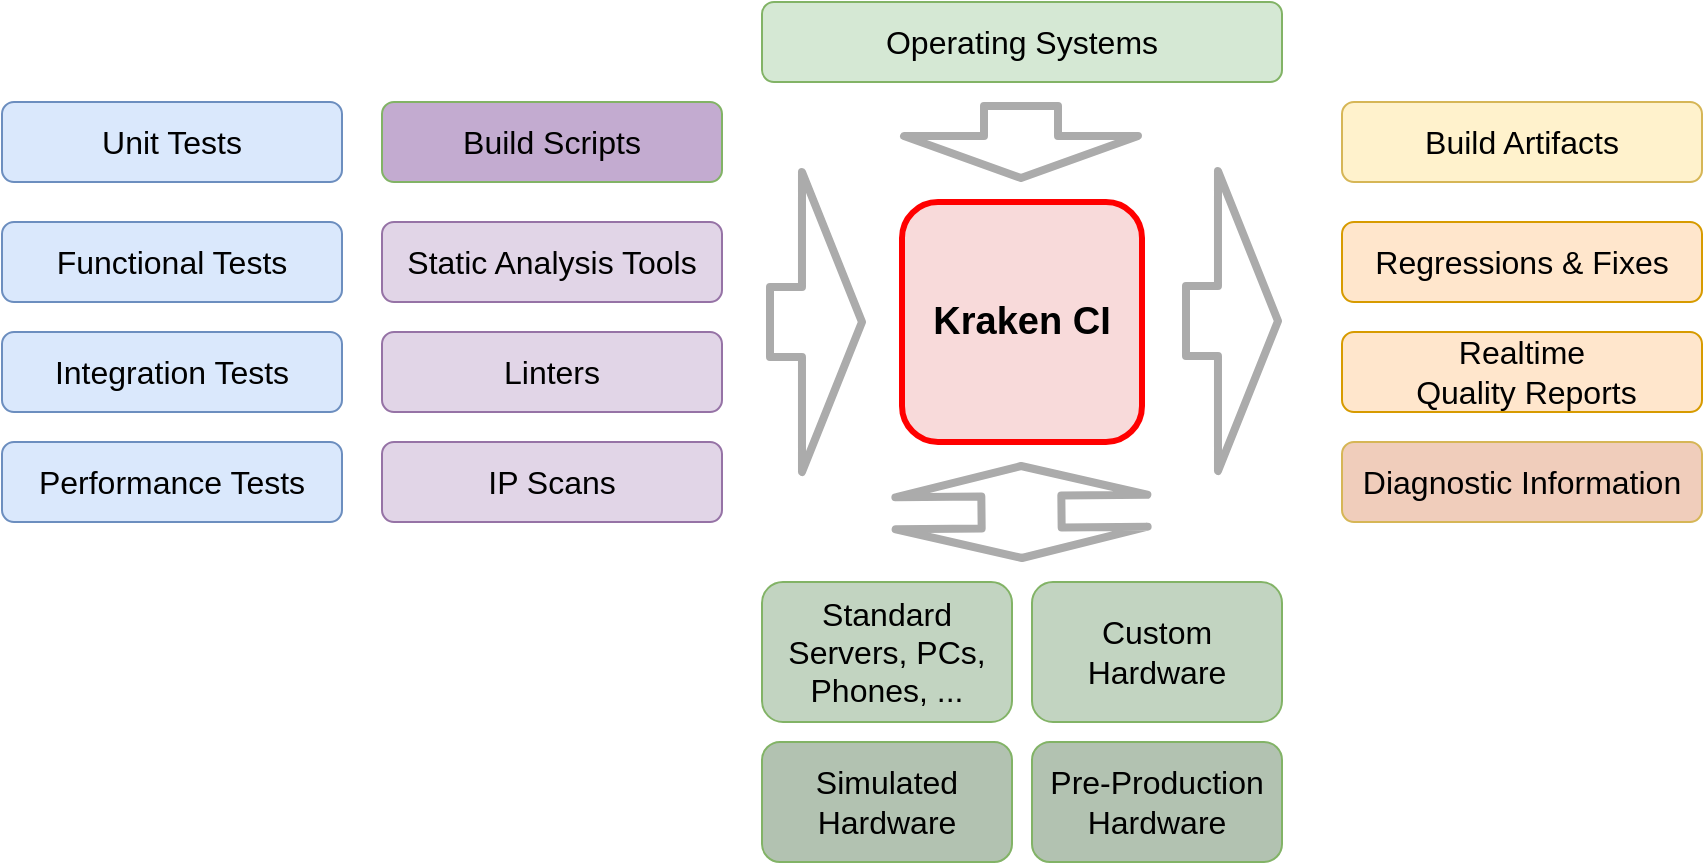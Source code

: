 <mxfile version="13.6.2" type="google"><diagram id="C5RBs43oDa-KdzZeNtuy" name="Page-1"><mxGraphModel dx="1426" dy="666" grid="1" gridSize="10" guides="1" tooltips="1" connect="1" arrows="1" fold="1" page="1" pageScale="1" pageWidth="827" pageHeight="1169" math="0" shadow="0"><root><mxCell id="WIyWlLk6GJQsqaUBKTNV-0"/><mxCell id="WIyWlLk6GJQsqaUBKTNV-1" parent="WIyWlLk6GJQsqaUBKTNV-0"/><mxCell id="WIyWlLk6GJQsqaUBKTNV-3" value="Unit Tests" style="rounded=1;whiteSpace=wrap;html=1;fontSize=16;glass=0;strokeWidth=1;shadow=0;fillColor=#dae8fc;strokeColor=#6c8ebf;" parent="WIyWlLk6GJQsqaUBKTNV-1" vertex="1"><mxGeometry x="30" y="220" width="170" height="40" as="geometry"/></mxCell><mxCell id="35dpy54GLkgzfuLm6TMl-0" value="Functional Tests" style="rounded=1;whiteSpace=wrap;html=1;fontSize=16;glass=0;strokeWidth=1;shadow=0;fillColor=#dae8fc;strokeColor=#6c8ebf;" parent="WIyWlLk6GJQsqaUBKTNV-1" vertex="1"><mxGeometry x="30" y="280" width="170" height="40" as="geometry"/></mxCell><mxCell id="35dpy54GLkgzfuLm6TMl-1" value="Integration Tests" style="rounded=1;whiteSpace=wrap;html=1;fontSize=16;glass=0;strokeWidth=1;shadow=0;fillColor=#dae8fc;strokeColor=#6c8ebf;" parent="WIyWlLk6GJQsqaUBKTNV-1" vertex="1"><mxGeometry x="30" y="335" width="170" height="40" as="geometry"/></mxCell><mxCell id="35dpy54GLkgzfuLm6TMl-2" value="Performance Tests" style="rounded=1;whiteSpace=wrap;html=1;fontSize=16;glass=0;strokeWidth=1;shadow=0;fillColor=#dae8fc;strokeColor=#6c8ebf;" parent="WIyWlLk6GJQsqaUBKTNV-1" vertex="1"><mxGeometry x="30" y="390" width="170" height="40" as="geometry"/></mxCell><mxCell id="35dpy54GLkgzfuLm6TMl-3" value="Build Scripts" style="rounded=1;whiteSpace=wrap;html=1;fontSize=16;glass=0;strokeWidth=1;shadow=0;strokeColor=#82b366;fillColor=#C3ABD0;" parent="WIyWlLk6GJQsqaUBKTNV-1" vertex="1"><mxGeometry x="220" y="220" width="170" height="40" as="geometry"/></mxCell><mxCell id="35dpy54GLkgzfuLm6TMl-4" value="Static Analysis Tools" style="rounded=1;whiteSpace=wrap;html=1;fontSize=16;glass=0;strokeWidth=1;shadow=0;fillColor=#e1d5e7;strokeColor=#9673a6;" parent="WIyWlLk6GJQsqaUBKTNV-1" vertex="1"><mxGeometry x="220" y="280" width="170" height="40" as="geometry"/></mxCell><mxCell id="35dpy54GLkgzfuLm6TMl-5" value="Linters" style="rounded=1;whiteSpace=wrap;html=1;fontSize=16;glass=0;strokeWidth=1;shadow=0;fillColor=#e1d5e7;strokeColor=#9673a6;" parent="WIyWlLk6GJQsqaUBKTNV-1" vertex="1"><mxGeometry x="220" y="335" width="170" height="40" as="geometry"/></mxCell><mxCell id="35dpy54GLkgzfuLm6TMl-6" value="&lt;div&gt;Regressions&amp;nbsp;&lt;span&gt;&amp;amp; Fixes&lt;/span&gt;&lt;/div&gt;" style="rounded=1;whiteSpace=wrap;html=1;fontSize=16;glass=0;strokeWidth=1;shadow=0;fillColor=#ffe6cc;strokeColor=#d79b00;" parent="WIyWlLk6GJQsqaUBKTNV-1" vertex="1"><mxGeometry x="700" y="280" width="180" height="40" as="geometry"/></mxCell><mxCell id="35dpy54GLkgzfuLm6TMl-9" value="Kraken CI" style="rounded=1;whiteSpace=wrap;html=1;fontSize=19;strokeWidth=3;strokeColor=#FF0000;fillColor=#F8DADA;fontStyle=1" parent="WIyWlLk6GJQsqaUBKTNV-1" vertex="1"><mxGeometry x="480" y="270" width="120" height="120" as="geometry"/></mxCell><mxCell id="35dpy54GLkgzfuLm6TMl-10" value="IP Scans" style="rounded=1;whiteSpace=wrap;html=1;fontSize=16;glass=0;strokeWidth=1;shadow=0;fillColor=#e1d5e7;strokeColor=#9673a6;" parent="WIyWlLk6GJQsqaUBKTNV-1" vertex="1"><mxGeometry x="220" y="390" width="170" height="40" as="geometry"/></mxCell><mxCell id="35dpy54GLkgzfuLm6TMl-11" value="" style="shape=flexArrow;endArrow=classic;html=1;strokeColor=#ABABAB;strokeWidth=4;fontSize=16;endWidth=111;endSize=8.67;width=32;" parent="WIyWlLk6GJQsqaUBKTNV-1" edge="1"><mxGeometry width="50" height="50" relative="1" as="geometry"><mxPoint x="412" y="330" as="sourcePoint"/><mxPoint x="462" y="330" as="targetPoint"/></mxGeometry></mxCell><mxCell id="35dpy54GLkgzfuLm6TMl-12" value="" style="shape=flexArrow;endArrow=classic;html=1;strokeColor=#ABABAB;strokeWidth=4;fontSize=16;endWidth=111;endSize=8.67;width=32;" parent="WIyWlLk6GJQsqaUBKTNV-1" edge="1"><mxGeometry width="50" height="50" relative="1" as="geometry"><mxPoint x="620" y="329.5" as="sourcePoint"/><mxPoint x="670" y="329.5" as="targetPoint"/></mxGeometry></mxCell><mxCell id="35dpy54GLkgzfuLm6TMl-13" value="Build Artifacts" style="rounded=1;whiteSpace=wrap;html=1;fontSize=16;glass=0;strokeWidth=1;shadow=0;fillColor=#fff2cc;strokeColor=#d6b656;" parent="WIyWlLk6GJQsqaUBKTNV-1" vertex="1"><mxGeometry x="700" y="220" width="180" height="40" as="geometry"/></mxCell><mxCell id="35dpy54GLkgzfuLm6TMl-14" value="Realtime&lt;br&gt;&amp;nbsp;Quality Reports" style="rounded=1;whiteSpace=wrap;html=1;fontSize=16;glass=0;strokeWidth=1;shadow=0;fillColor=#ffe6cc;strokeColor=#d79b00;" parent="WIyWlLk6GJQsqaUBKTNV-1" vertex="1"><mxGeometry x="700" y="335" width="180" height="40" as="geometry"/></mxCell><mxCell id="GARoN1z7x4c6DJky3RJ4-0" value="Simulated Hardware" style="rounded=1;whiteSpace=wrap;html=1;fontSize=16;glass=0;strokeWidth=1;shadow=0;strokeColor=#82b366;fillColor=#B2C2B1;" vertex="1" parent="WIyWlLk6GJQsqaUBKTNV-1"><mxGeometry x="410" y="540" width="125" height="60" as="geometry"/></mxCell><mxCell id="GARoN1z7x4c6DJky3RJ4-1" value="Custom Hardware" style="rounded=1;whiteSpace=wrap;html=1;fontSize=16;glass=0;strokeWidth=1;shadow=0;strokeColor=#82b366;fillColor=#C2D4C1;" vertex="1" parent="WIyWlLk6GJQsqaUBKTNV-1"><mxGeometry x="545" y="460" width="125" height="70" as="geometry"/></mxCell><mxCell id="GARoN1z7x4c6DJky3RJ4-2" value="Operating Systems" style="rounded=1;whiteSpace=wrap;html=1;fontSize=16;glass=0;strokeWidth=1;shadow=0;strokeColor=#82b366;fillColor=#d5e8d4;" vertex="1" parent="WIyWlLk6GJQsqaUBKTNV-1"><mxGeometry x="410" y="170" width="260" height="40" as="geometry"/></mxCell><mxCell id="GARoN1z7x4c6DJky3RJ4-3" value="Pre-Production Hardware" style="rounded=1;whiteSpace=wrap;html=1;fontSize=16;glass=0;strokeWidth=1;shadow=0;strokeColor=#82b366;fillColor=#B2C2B1;" vertex="1" parent="WIyWlLk6GJQsqaUBKTNV-1"><mxGeometry x="545" y="540" width="125" height="60" as="geometry"/></mxCell><mxCell id="GARoN1z7x4c6DJky3RJ4-5" value="" style="shape=flexArrow;endArrow=classic;startArrow=classic;html=1;startWidth=82;startSize=3.67;endWidth=82;endSize=3.67;width=37;strokeWidth=4;strokeColor=#ABABAB;" edge="1" parent="WIyWlLk6GJQsqaUBKTNV-1"><mxGeometry width="50" height="50" relative="1" as="geometry"><mxPoint x="540" y="450" as="sourcePoint"/><mxPoint x="539.5" y="400" as="targetPoint"/></mxGeometry></mxCell><mxCell id="GARoN1z7x4c6DJky3RJ4-6" value="" style="shape=flexArrow;endArrow=classic;html=1;strokeColor=#ABABAB;strokeWidth=4;endWidth=76;endSize=5.67;width=34;" edge="1" parent="WIyWlLk6GJQsqaUBKTNV-1"><mxGeometry width="50" height="50" relative="1" as="geometry"><mxPoint x="539.5" y="220" as="sourcePoint"/><mxPoint x="539.5" y="260" as="targetPoint"/></mxGeometry></mxCell><mxCell id="GARoN1z7x4c6DJky3RJ4-7" value="Standard Servers, PCs, Phones, ..." style="rounded=1;whiteSpace=wrap;html=1;fontSize=16;glass=0;strokeWidth=1;shadow=0;strokeColor=#82b366;fillColor=#C2D4C1;" vertex="1" parent="WIyWlLk6GJQsqaUBKTNV-1"><mxGeometry x="410" y="460" width="125" height="70" as="geometry"/></mxCell><mxCell id="GARoN1z7x4c6DJky3RJ4-8" value="Diagnostic Information" style="rounded=1;whiteSpace=wrap;html=1;fontSize=16;glass=0;strokeWidth=1;shadow=0;strokeColor=#d6b656;fillColor=#F0CDBB;" vertex="1" parent="WIyWlLk6GJQsqaUBKTNV-1"><mxGeometry x="700" y="390" width="180" height="40" as="geometry"/></mxCell></root></mxGraphModel></diagram></mxfile>